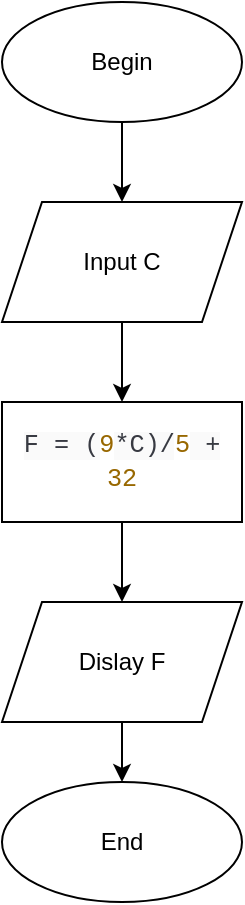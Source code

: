 <mxfile version="20.2.8" type="device"><diagram id="C5RBs43oDa-KdzZeNtuy" name="Page-1"><mxGraphModel dx="1038" dy="547" grid="1" gridSize="10" guides="1" tooltips="1" connect="1" arrows="1" fold="1" page="1" pageScale="1" pageWidth="827" pageHeight="1169" math="0" shadow="0"><root><mxCell id="WIyWlLk6GJQsqaUBKTNV-0"/><mxCell id="WIyWlLk6GJQsqaUBKTNV-1" parent="WIyWlLk6GJQsqaUBKTNV-0"/><mxCell id="Yr0kWmEUbwRINF-ro1rt-5" value="" style="edgeStyle=orthogonalEdgeStyle;rounded=0;orthogonalLoop=1;jettySize=auto;html=1;" edge="1" parent="WIyWlLk6GJQsqaUBKTNV-1" source="Yr0kWmEUbwRINF-ro1rt-0" target="Yr0kWmEUbwRINF-ro1rt-4"><mxGeometry relative="1" as="geometry"/></mxCell><mxCell id="Yr0kWmEUbwRINF-ro1rt-0" value="Begin" style="ellipse;whiteSpace=wrap;html=1;" vertex="1" parent="WIyWlLk6GJQsqaUBKTNV-1"><mxGeometry x="300" y="30" width="120" height="60" as="geometry"/></mxCell><mxCell id="Yr0kWmEUbwRINF-ro1rt-7" value="" style="edgeStyle=orthogonalEdgeStyle;rounded=0;orthogonalLoop=1;jettySize=auto;html=1;" edge="1" parent="WIyWlLk6GJQsqaUBKTNV-1" source="Yr0kWmEUbwRINF-ro1rt-4" target="Yr0kWmEUbwRINF-ro1rt-6"><mxGeometry relative="1" as="geometry"/></mxCell><mxCell id="Yr0kWmEUbwRINF-ro1rt-4" value="Input C" style="shape=parallelogram;perimeter=parallelogramPerimeter;whiteSpace=wrap;html=1;fixedSize=1;" vertex="1" parent="WIyWlLk6GJQsqaUBKTNV-1"><mxGeometry x="300" y="130" width="120" height="60" as="geometry"/></mxCell><mxCell id="Yr0kWmEUbwRINF-ro1rt-9" value="" style="edgeStyle=orthogonalEdgeStyle;rounded=0;orthogonalLoop=1;jettySize=auto;html=1;" edge="1" parent="WIyWlLk6GJQsqaUBKTNV-1" source="Yr0kWmEUbwRINF-ro1rt-6" target="Yr0kWmEUbwRINF-ro1rt-8"><mxGeometry relative="1" as="geometry"/></mxCell><mxCell id="Yr0kWmEUbwRINF-ro1rt-6" value="&lt;span style=&quot;color: rgb(56, 58, 66); font-family: SFMono-Regular, Menlo, Monaco, Consolas, &amp;quot;Liberation Mono&amp;quot;, &amp;quot;Courier New&amp;quot;, monospace; font-size: 12.6px; text-align: left; background-color: rgb(250, 250, 250);&quot;&gt;F = (&lt;/span&gt;&lt;span style=&quot;box-sizing: border-box; color: rgb(152, 104, 1); font-family: SFMono-Regular, Menlo, Monaco, Consolas, &amp;quot;Liberation Mono&amp;quot;, &amp;quot;Courier New&amp;quot;, monospace; font-size: 12.6px; text-align: left;&quot; class=&quot;hljs-number&quot;&gt;9&lt;/span&gt;&lt;span style=&quot;color: rgb(56, 58, 66); font-family: SFMono-Regular, Menlo, Monaco, Consolas, &amp;quot;Liberation Mono&amp;quot;, &amp;quot;Courier New&amp;quot;, monospace; font-size: 12.6px; text-align: left; background-color: rgb(250, 250, 250);&quot;&gt;*C)/&lt;/span&gt;&lt;span style=&quot;box-sizing: border-box; color: rgb(152, 104, 1); font-family: SFMono-Regular, Menlo, Monaco, Consolas, &amp;quot;Liberation Mono&amp;quot;, &amp;quot;Courier New&amp;quot;, monospace; font-size: 12.6px; text-align: left;&quot; class=&quot;hljs-number&quot;&gt;5&lt;/span&gt;&lt;span style=&quot;color: rgb(56, 58, 66); font-family: SFMono-Regular, Menlo, Monaco, Consolas, &amp;quot;Liberation Mono&amp;quot;, &amp;quot;Courier New&amp;quot;, monospace; font-size: 12.6px; text-align: left; background-color: rgb(250, 250, 250);&quot;&gt; + &lt;/span&gt;&lt;span style=&quot;box-sizing: border-box; color: rgb(152, 104, 1); font-family: SFMono-Regular, Menlo, Monaco, Consolas, &amp;quot;Liberation Mono&amp;quot;, &amp;quot;Courier New&amp;quot;, monospace; font-size: 12.6px; text-align: left;&quot; id=&quot;yui_3_17_2_1_1662383472645_51&quot; class=&quot;hljs-number&quot;&gt;32&lt;/span&gt;" style="whiteSpace=wrap;html=1;" vertex="1" parent="WIyWlLk6GJQsqaUBKTNV-1"><mxGeometry x="300" y="230" width="120" height="60" as="geometry"/></mxCell><mxCell id="Yr0kWmEUbwRINF-ro1rt-11" value="" style="edgeStyle=orthogonalEdgeStyle;rounded=0;orthogonalLoop=1;jettySize=auto;html=1;" edge="1" parent="WIyWlLk6GJQsqaUBKTNV-1" source="Yr0kWmEUbwRINF-ro1rt-8" target="Yr0kWmEUbwRINF-ro1rt-10"><mxGeometry relative="1" as="geometry"/></mxCell><mxCell id="Yr0kWmEUbwRINF-ro1rt-8" value="Dislay F" style="shape=parallelogram;perimeter=parallelogramPerimeter;whiteSpace=wrap;html=1;fixedSize=1;" vertex="1" parent="WIyWlLk6GJQsqaUBKTNV-1"><mxGeometry x="300" y="330" width="120" height="60" as="geometry"/></mxCell><mxCell id="Yr0kWmEUbwRINF-ro1rt-10" value="End" style="ellipse;whiteSpace=wrap;html=1;" vertex="1" parent="WIyWlLk6GJQsqaUBKTNV-1"><mxGeometry x="300" y="420" width="120" height="60" as="geometry"/></mxCell></root></mxGraphModel></diagram></mxfile>